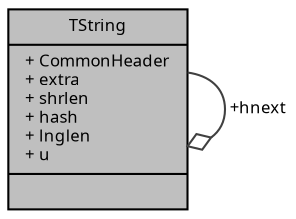 digraph "TString"
{
  edge [fontname="Sans",fontsize="8",labelfontname="Sans",labelfontsize="8"];
  node [fontname="Sans",fontsize="8",shape=record];
  Node1 [label="{TString\n|+ CommonHeader\l+ extra\l+ shrlen\l+ hash\l+ lnglen\l+ u\l|}",height=0.2,width=0.4,color="black", fillcolor="grey75", style="filled", fontcolor="black"];
  Node1 -> Node1 [color="grey25",fontsize="8",style="solid",label=" +hnext" ,arrowhead="odiamond",fontname="Sans"];
}
